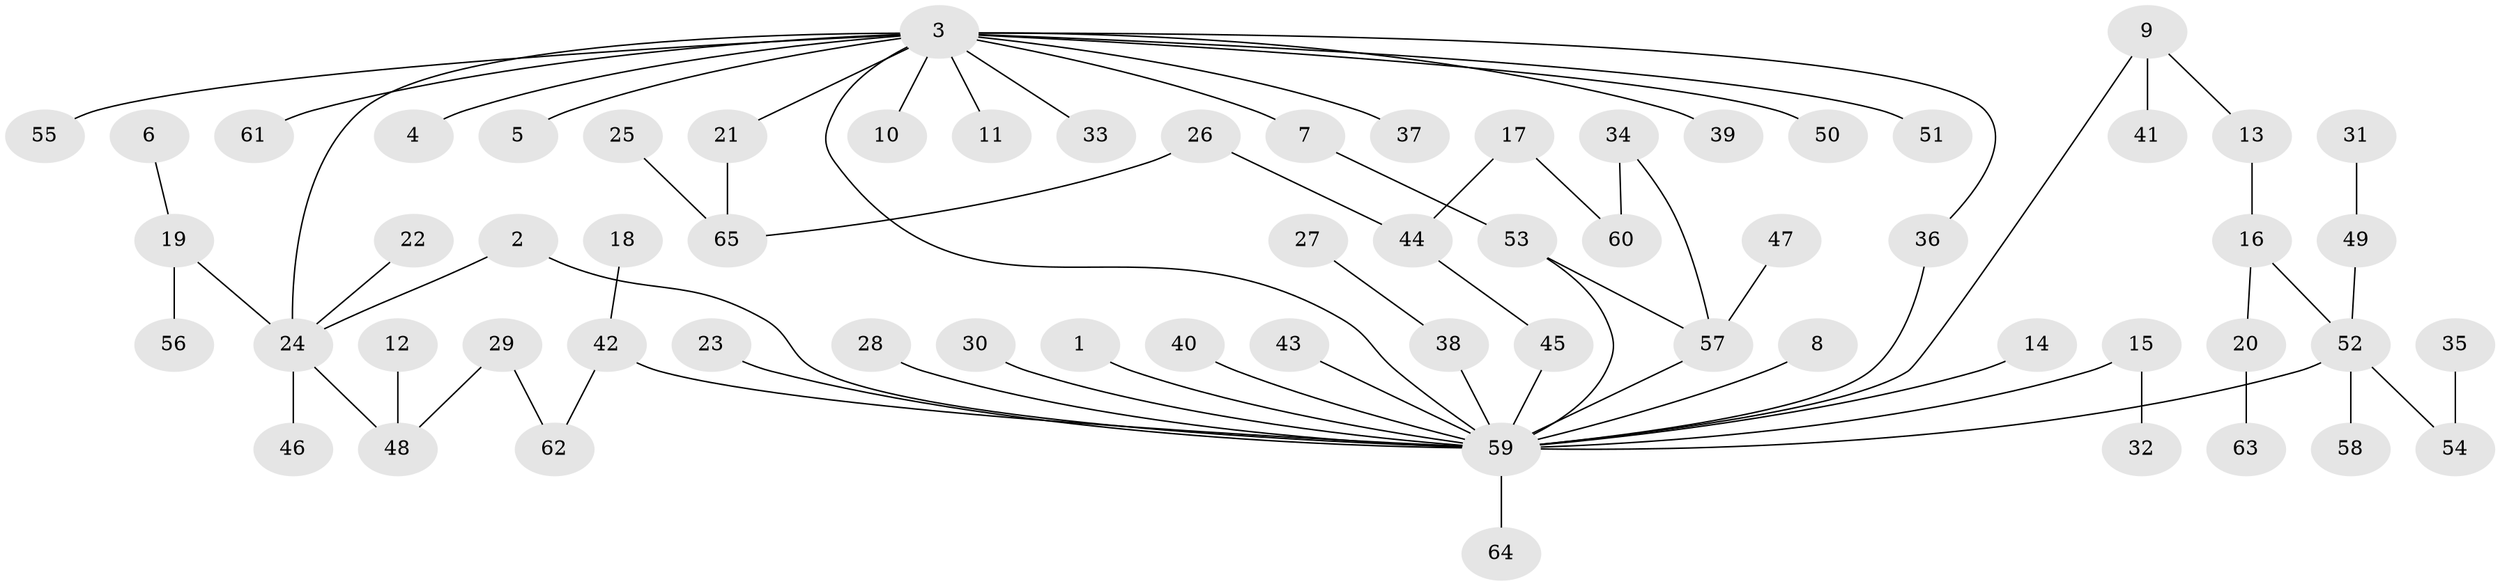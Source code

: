 // original degree distribution, {8: 0.007751937984496124, 5: 0.031007751937984496, 18: 0.007751937984496124, 23: 0.007751937984496124, 2: 0.20155038759689922, 1: 0.5813953488372093, 6: 0.015503875968992248, 3: 0.07751937984496124, 4: 0.06976744186046512}
// Generated by graph-tools (version 1.1) at 2025/01/03/09/25 03:01:45]
// undirected, 65 vertices, 72 edges
graph export_dot {
graph [start="1"]
  node [color=gray90,style=filled];
  1;
  2;
  3;
  4;
  5;
  6;
  7;
  8;
  9;
  10;
  11;
  12;
  13;
  14;
  15;
  16;
  17;
  18;
  19;
  20;
  21;
  22;
  23;
  24;
  25;
  26;
  27;
  28;
  29;
  30;
  31;
  32;
  33;
  34;
  35;
  36;
  37;
  38;
  39;
  40;
  41;
  42;
  43;
  44;
  45;
  46;
  47;
  48;
  49;
  50;
  51;
  52;
  53;
  54;
  55;
  56;
  57;
  58;
  59;
  60;
  61;
  62;
  63;
  64;
  65;
  1 -- 59 [weight=1.0];
  2 -- 24 [weight=1.0];
  2 -- 59 [weight=1.0];
  3 -- 4 [weight=1.0];
  3 -- 5 [weight=1.0];
  3 -- 7 [weight=1.0];
  3 -- 10 [weight=1.0];
  3 -- 11 [weight=1.0];
  3 -- 21 [weight=1.0];
  3 -- 24 [weight=1.0];
  3 -- 33 [weight=1.0];
  3 -- 36 [weight=1.0];
  3 -- 37 [weight=1.0];
  3 -- 39 [weight=1.0];
  3 -- 50 [weight=1.0];
  3 -- 51 [weight=1.0];
  3 -- 55 [weight=1.0];
  3 -- 59 [weight=1.0];
  3 -- 61 [weight=1.0];
  6 -- 19 [weight=1.0];
  7 -- 53 [weight=1.0];
  8 -- 59 [weight=1.0];
  9 -- 13 [weight=1.0];
  9 -- 41 [weight=1.0];
  9 -- 59 [weight=1.0];
  12 -- 48 [weight=1.0];
  13 -- 16 [weight=1.0];
  14 -- 59 [weight=1.0];
  15 -- 32 [weight=1.0];
  15 -- 59 [weight=1.0];
  16 -- 20 [weight=1.0];
  16 -- 52 [weight=1.0];
  17 -- 44 [weight=1.0];
  17 -- 60 [weight=1.0];
  18 -- 42 [weight=1.0];
  19 -- 24 [weight=1.0];
  19 -- 56 [weight=1.0];
  20 -- 63 [weight=1.0];
  21 -- 65 [weight=1.0];
  22 -- 24 [weight=1.0];
  23 -- 59 [weight=1.0];
  24 -- 46 [weight=1.0];
  24 -- 48 [weight=1.0];
  25 -- 65 [weight=1.0];
  26 -- 44 [weight=1.0];
  26 -- 65 [weight=1.0];
  27 -- 38 [weight=1.0];
  28 -- 59 [weight=1.0];
  29 -- 48 [weight=1.0];
  29 -- 62 [weight=1.0];
  30 -- 59 [weight=1.0];
  31 -- 49 [weight=1.0];
  34 -- 57 [weight=1.0];
  34 -- 60 [weight=1.0];
  35 -- 54 [weight=1.0];
  36 -- 59 [weight=1.0];
  38 -- 59 [weight=1.0];
  40 -- 59 [weight=1.0];
  42 -- 59 [weight=1.0];
  42 -- 62 [weight=1.0];
  43 -- 59 [weight=1.0];
  44 -- 45 [weight=1.0];
  45 -- 59 [weight=1.0];
  47 -- 57 [weight=1.0];
  49 -- 52 [weight=1.0];
  52 -- 54 [weight=1.0];
  52 -- 58 [weight=1.0];
  52 -- 59 [weight=2.0];
  53 -- 57 [weight=1.0];
  53 -- 59 [weight=1.0];
  57 -- 59 [weight=1.0];
  59 -- 64 [weight=1.0];
}
